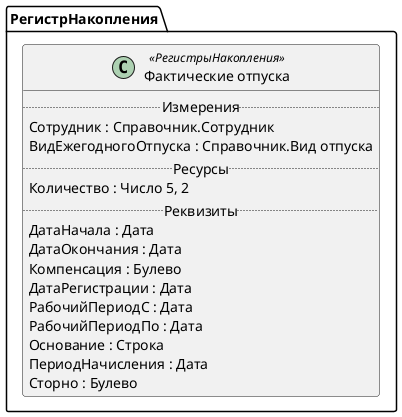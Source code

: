 ﻿@startuml ФактическиеОтпуска
'!include templates.wsd
'..\include templates.wsd
class РегистрНакопления.ФактическиеОтпуска as "Фактические отпуска" <<РегистрыНакопления>>
{
..Измерения..
Сотрудник : Справочник.Сотрудник
ВидЕжегодногоОтпуска : Справочник.Вид отпуска
..Ресурсы..
Количество : Число 5, 2
..Реквизиты..
ДатаНачала : Дата
ДатаОкончания : Дата
Компенсация : Булево
ДатаРегистрации : Дата
РабочийПериодС : Дата
РабочийПериодПо : Дата
Основание : Строка
ПериодНачисления : Дата
Сторно : Булево
}
@enduml
